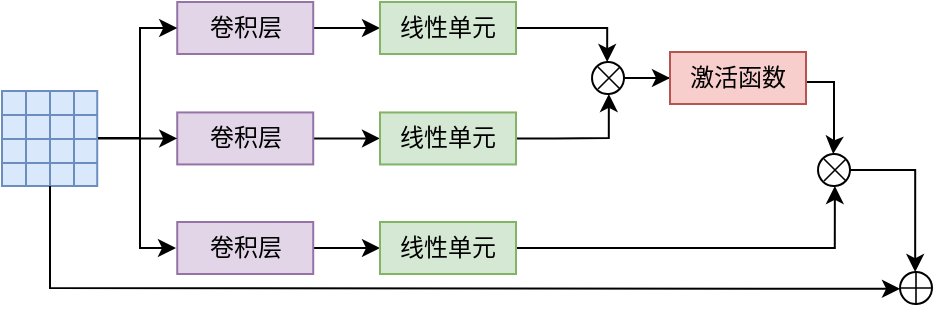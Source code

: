 <mxfile version="26.1.0">
  <diagram name="第 1 页" id="uFKW13oD2mUaOlKedggl">
    <mxGraphModel dx="615" dy="406" grid="1" gridSize="10" guides="1" tooltips="1" connect="1" arrows="1" fold="1" page="1" pageScale="1" pageWidth="827" pageHeight="1169" math="0" shadow="0">
      <root>
        <mxCell id="0" />
        <mxCell id="1" parent="0" />
        <mxCell id="aUTcqc6jWZbXFdTLZVp--1" value="" style="shape=table;startSize=0;container=1;collapsible=0;childLayout=tableLayout;fontSize=16;gradientDirection=north;fontFamily=宋体;fillColor=#dae8fc;strokeColor=#6c8ebf;fontSource=https%3A%2F%2Ffonts.googleapis.com%2Fcss%3Ffamily%3D%25E5%25AE%258B%25E4%25BD%2593;" vertex="1" parent="1">
          <mxGeometry x="101" y="264.45" width="47.61" height="47.55" as="geometry" />
        </mxCell>
        <mxCell id="aUTcqc6jWZbXFdTLZVp--2" style="shape=tableRow;horizontal=0;startSize=0;swimlaneHead=0;swimlaneBody=0;strokeColor=inherit;top=0;left=0;bottom=0;right=0;collapsible=0;dropTarget=0;fillColor=none;points=[[0,0.5],[1,0.5]];portConstraint=eastwest;fontSize=16;fontFamily=宋体;fontSource=https%3A%2F%2Ffonts.googleapis.com%2Fcss%3Ffamily%3D%25E5%25AE%258B%25E4%25BD%2593;" vertex="1" parent="aUTcqc6jWZbXFdTLZVp--1">
          <mxGeometry width="47.61" height="12" as="geometry" />
        </mxCell>
        <mxCell id="aUTcqc6jWZbXFdTLZVp--3" style="shape=partialRectangle;html=1;whiteSpace=wrap;connectable=0;strokeColor=inherit;overflow=hidden;fillColor=none;top=0;left=0;bottom=0;right=0;pointerEvents=1;fontSize=16;fontFamily=宋体;fontSource=https%3A%2F%2Ffonts.googleapis.com%2Fcss%3Ffamily%3D%25E5%25AE%258B%25E4%25BD%2593;" vertex="1" parent="aUTcqc6jWZbXFdTLZVp--2">
          <mxGeometry width="12" height="12" as="geometry">
            <mxRectangle width="12" height="12" as="alternateBounds" />
          </mxGeometry>
        </mxCell>
        <mxCell id="aUTcqc6jWZbXFdTLZVp--4" style="shape=partialRectangle;html=1;whiteSpace=wrap;connectable=0;strokeColor=inherit;overflow=hidden;fillColor=none;top=0;left=0;bottom=0;right=0;pointerEvents=1;fontSize=16;fontFamily=宋体;fontSource=https%3A%2F%2Ffonts.googleapis.com%2Fcss%3Ffamily%3D%25E5%25AE%258B%25E4%25BD%2593;" vertex="1" parent="aUTcqc6jWZbXFdTLZVp--2">
          <mxGeometry x="12" width="12" height="12" as="geometry">
            <mxRectangle width="12" height="12" as="alternateBounds" />
          </mxGeometry>
        </mxCell>
        <mxCell id="aUTcqc6jWZbXFdTLZVp--5" style="shape=partialRectangle;html=1;whiteSpace=wrap;connectable=0;strokeColor=inherit;overflow=hidden;fillColor=none;top=0;left=0;bottom=0;right=0;pointerEvents=1;fontSize=16;fontFamily=宋体;fontSource=https%3A%2F%2Ffonts.googleapis.com%2Fcss%3Ffamily%3D%25E5%25AE%258B%25E4%25BD%2593;" vertex="1" parent="aUTcqc6jWZbXFdTLZVp--2">
          <mxGeometry x="24" width="12" height="12" as="geometry">
            <mxRectangle width="12" height="12" as="alternateBounds" />
          </mxGeometry>
        </mxCell>
        <mxCell id="aUTcqc6jWZbXFdTLZVp--6" style="shape=partialRectangle;html=1;whiteSpace=wrap;connectable=0;strokeColor=inherit;overflow=hidden;fillColor=none;top=0;left=0;bottom=0;right=0;pointerEvents=1;fontSize=16;fontFamily=宋体;fontSource=https%3A%2F%2Ffonts.googleapis.com%2Fcss%3Ffamily%3D%25E5%25AE%258B%25E4%25BD%2593;" vertex="1" parent="aUTcqc6jWZbXFdTLZVp--2">
          <mxGeometry x="36" width="12" height="12" as="geometry">
            <mxRectangle width="12" height="12" as="alternateBounds" />
          </mxGeometry>
        </mxCell>
        <mxCell id="aUTcqc6jWZbXFdTLZVp--7" value="" style="shape=tableRow;horizontal=0;startSize=0;swimlaneHead=0;swimlaneBody=0;strokeColor=inherit;top=0;left=0;bottom=0;right=0;collapsible=0;dropTarget=0;fillColor=none;points=[[0,0.5],[1,0.5]];portConstraint=eastwest;fontSize=16;fontFamily=宋体;fontSource=https%3A%2F%2Ffonts.googleapis.com%2Fcss%3Ffamily%3D%25E5%25AE%258B%25E4%25BD%2593;" vertex="1" parent="aUTcqc6jWZbXFdTLZVp--1">
          <mxGeometry y="12" width="47.61" height="12" as="geometry" />
        </mxCell>
        <mxCell id="aUTcqc6jWZbXFdTLZVp--8" value="" style="shape=partialRectangle;html=1;whiteSpace=wrap;connectable=0;strokeColor=inherit;overflow=hidden;fillColor=none;top=0;left=0;bottom=0;right=0;pointerEvents=1;fontSize=16;fontFamily=宋体;fontSource=https%3A%2F%2Ffonts.googleapis.com%2Fcss%3Ffamily%3D%25E5%25AE%258B%25E4%25BD%2593;" vertex="1" parent="aUTcqc6jWZbXFdTLZVp--7">
          <mxGeometry width="12" height="12" as="geometry">
            <mxRectangle width="12" height="12" as="alternateBounds" />
          </mxGeometry>
        </mxCell>
        <mxCell id="aUTcqc6jWZbXFdTLZVp--9" value="" style="shape=partialRectangle;html=1;whiteSpace=wrap;connectable=0;strokeColor=inherit;overflow=hidden;fillColor=none;top=0;left=0;bottom=0;right=0;pointerEvents=1;fontSize=16;fontFamily=宋体;fontSource=https%3A%2F%2Ffonts.googleapis.com%2Fcss%3Ffamily%3D%25E5%25AE%258B%25E4%25BD%2593;" vertex="1" parent="aUTcqc6jWZbXFdTLZVp--7">
          <mxGeometry x="12" width="12" height="12" as="geometry">
            <mxRectangle width="12" height="12" as="alternateBounds" />
          </mxGeometry>
        </mxCell>
        <mxCell id="aUTcqc6jWZbXFdTLZVp--10" value="" style="shape=partialRectangle;html=1;whiteSpace=wrap;connectable=0;strokeColor=inherit;overflow=hidden;fillColor=none;top=0;left=0;bottom=0;right=0;pointerEvents=1;fontSize=16;fontFamily=宋体;fontSource=https%3A%2F%2Ffonts.googleapis.com%2Fcss%3Ffamily%3D%25E5%25AE%258B%25E4%25BD%2593;" vertex="1" parent="aUTcqc6jWZbXFdTLZVp--7">
          <mxGeometry x="24" width="12" height="12" as="geometry">
            <mxRectangle width="12" height="12" as="alternateBounds" />
          </mxGeometry>
        </mxCell>
        <mxCell id="aUTcqc6jWZbXFdTLZVp--11" style="shape=partialRectangle;html=1;whiteSpace=wrap;connectable=0;strokeColor=inherit;overflow=hidden;fillColor=none;top=0;left=0;bottom=0;right=0;pointerEvents=1;fontSize=16;fontFamily=宋体;fontSource=https%3A%2F%2Ffonts.googleapis.com%2Fcss%3Ffamily%3D%25E5%25AE%258B%25E4%25BD%2593;" vertex="1" parent="aUTcqc6jWZbXFdTLZVp--7">
          <mxGeometry x="36" width="12" height="12" as="geometry">
            <mxRectangle width="12" height="12" as="alternateBounds" />
          </mxGeometry>
        </mxCell>
        <mxCell id="aUTcqc6jWZbXFdTLZVp--12" value="" style="shape=tableRow;horizontal=0;startSize=0;swimlaneHead=0;swimlaneBody=0;strokeColor=inherit;top=0;left=0;bottom=0;right=0;collapsible=0;dropTarget=0;fillColor=none;points=[[0,0.5],[1,0.5]];portConstraint=eastwest;fontSize=16;fontFamily=宋体;fontSource=https%3A%2F%2Ffonts.googleapis.com%2Fcss%3Ffamily%3D%25E5%25AE%258B%25E4%25BD%2593;" vertex="1" parent="aUTcqc6jWZbXFdTLZVp--1">
          <mxGeometry y="24" width="47.61" height="12" as="geometry" />
        </mxCell>
        <mxCell id="aUTcqc6jWZbXFdTLZVp--13" value="" style="shape=partialRectangle;html=1;whiteSpace=wrap;connectable=0;strokeColor=inherit;overflow=hidden;fillColor=none;top=0;left=0;bottom=0;right=0;pointerEvents=1;fontSize=16;fontFamily=宋体;fontSource=https%3A%2F%2Ffonts.googleapis.com%2Fcss%3Ffamily%3D%25E5%25AE%258B%25E4%25BD%2593;" vertex="1" parent="aUTcqc6jWZbXFdTLZVp--12">
          <mxGeometry width="12" height="12" as="geometry">
            <mxRectangle width="12" height="12" as="alternateBounds" />
          </mxGeometry>
        </mxCell>
        <mxCell id="aUTcqc6jWZbXFdTLZVp--14" value="" style="shape=partialRectangle;html=1;whiteSpace=wrap;connectable=0;strokeColor=inherit;overflow=hidden;fillColor=none;top=0;left=0;bottom=0;right=0;pointerEvents=1;fontSize=16;fontFamily=宋体;fontSource=https%3A%2F%2Ffonts.googleapis.com%2Fcss%3Ffamily%3D%25E5%25AE%258B%25E4%25BD%2593;" vertex="1" parent="aUTcqc6jWZbXFdTLZVp--12">
          <mxGeometry x="12" width="12" height="12" as="geometry">
            <mxRectangle width="12" height="12" as="alternateBounds" />
          </mxGeometry>
        </mxCell>
        <mxCell id="aUTcqc6jWZbXFdTLZVp--15" value="&lt;span style=&quot;color: rgba(0, 0, 0, 0); font-size: 0px; text-align: start; text-wrap-mode: nowrap;&quot;&gt;%3CmxGraphModel%3E%3Croot%3E%3CmxCell%20id%3D%220%22%2F%3E%3CmxCell%20id%3D%221%22%20parent%3D%220%22%2F%3E%3CmxCell%20id%3D%222%22%20value%3D%22%22%20style%3D%22shape%3Dtable%3BstartSize%3D0%3Bcontainer%3D1%3Bcollapsible%3D0%3BchildLayout%3DtableLayout%3BfontSize%3D16%3BgradientColor%3D%23808080%3BgradientDirection%3Dnorth%3B%22%20vertex%3D%221%22%20parent%3D%221%22%3E%3CmxGeometry%20x%3D%22458%22%20y%3D%22158%22%20width%3D%2230%22%20height%3D%2228%22%20as%3D%22geometry%22%2F%3E%3C%2FmxCell%3E%3CmxCell%20id%3D%223%22%20style%3D%22shape%3DtableRow%3Bhorizontal%3D0%3BstartSize%3D0%3BswimlaneHead%3D0%3BswimlaneBody%3D0%3BstrokeColor%3Dinherit%3Btop%3D0%3Bleft%3D0%3Bbottom%3D0%3Bright%3D0%3Bcollapsible%3D0%3BdropTarget%3D0%3BfillColor%3Dnone%3Bpoints%3D%5B%5B0%2C0.5%5D%2C%5B1%2C0.5%5D%5D%3BportConstraint%3Deastwest%3BfontSize%3D16%3B%22%20vertex%3D%221%22%20parent%3D%222%22%3E%3CmxGeometry%20width%3D%2230%22%20height%3D%227%22%20as%3D%22geometry%22%2F%3E%3C%2FmxCell%3E%3CmxCell%20id%3D%224%22%20style%3D%22shape%3DpartialRectangle%3Bhtml%3D1%3BwhiteSpace%3Dwrap%3Bconnectable%3D0%3BstrokeColor%3Dinherit%3Boverflow%3Dhidden%3BfillColor%3Dnone%3Btop%3D0%3Bleft%3D0%3Bbottom%3D0%3Bright%3D0%3BpointerEvents%3D1%3BfontSize%3D16%3B%22%20vertex%3D%221%22%20parent%3D%223%22%3E%3CmxGeometry%20width%3D%228%22%20height%3D%227%22%20as%3D%22geometry%22%3E%3CmxRectangle%20width%3D%228%22%20height%3D%227%22%20as%3D%22alternateBounds%22%2F%3E%3C%2FmxGeometry%3E%3C%2FmxCell%3E%3CmxCell%20id%3D%225%22%20style%3D%22shape%3DpartialRectangle%3Bhtml%3D1%3BwhiteSpace%3Dwrap%3Bconnectable%3D0%3BstrokeColor%3Dinherit%3Boverflow%3Dhidden%3BfillColor%3Dnone%3Btop%3D0%3Bleft%3D0%3Bbottom%3D0%3Bright%3D0%3BpointerEvents%3D1%3BfontSize%3D16%3B%22%20vertex%3D%221%22%20parent%3D%223%22%3E%3CmxGeometry%20x%3D%228%22%20width%3D%227%22%20height%3D%227%22%20as%3D%22geometry%22%3E%3CmxRectangle%20width%3D%227%22%20height%3D%227%22%20as%3D%22alternateBounds%22%2F%3E%3C%2FmxGeometry%3E%3C%2FmxCell%3E%3CmxCell%20id%3D%226%22%20style%3D%22shape%3DpartialRectangle%3Bhtml%3D1%3BwhiteSpace%3Dwrap%3Bconnectable%3D0%3BstrokeColor%3Dinherit%3Boverflow%3Dhidden%3BfillColor%3Dnone%3Btop%3D0%3Bleft%3D0%3Bbottom%3D0%3Bright%3D0%3BpointerEvents%3D1%3BfontSize%3D16%3B%22%20vertex%3D%221%22%20parent%3D%223%22%3E%3CmxGeometry%20x%3D%2215%22%20width%3D%228%22%20height%3D%227%22%20as%3D%22geometry%22%3E%3CmxRectangle%20width%3D%228%22%20height%3D%227%22%20as%3D%22alternateBounds%22%2F%3E%3C%2FmxGeometry%3E%3C%2FmxCell%3E%3CmxCell%20id%3D%227%22%20style%3D%22shape%3DpartialRectangle%3Bhtml%3D1%3BwhiteSpace%3Dwrap%3Bconnectable%3D0%3BstrokeColor%3Dinherit%3Boverflow%3Dhidden%3BfillColor%3Dnone%3Btop%3D0%3Bleft%3D0%3Bbottom%3D0%3Bright%3D0%3BpointerEvents%3D1%3BfontSize%3D16%3B%22%20vertex%3D%221%22%20parent%3D%223%22%3E%3CmxGeometry%20x%3D%2223%22%20width%3D%227%22%20height%3D%227%22%20as%3D%22geometry%22%3E%3CmxRectangle%20width%3D%227%22%20height%3D%227%22%20as%3D%22alternateBounds%22%2F%3E%3C%2FmxGeometry%3E%3C%2FmxCell%3E%3CmxCell%20id%3D%228%22%20value%3D%22%22%20style%3D%22shape%3DtableRow%3Bhorizontal%3D0%3BstartSize%3D0%3BswimlaneHead%3D0%3BswimlaneBody%3D0%3BstrokeColor%3Dinherit%3Btop%3D0%3Bleft%3D0%3Bbottom%3D0%3Bright%3D0%3Bcollapsible%3D0%3BdropTarget%3D0%3BfillColor%3Dnone%3Bpoints%3D%5B%5B0%2C0.5%5D%2C%5B1%2C0.5%5D%5D%3BportConstraint%3Deastwest%3BfontSize%3D16%3B%22%20vertex%3D%221%22%20parent%3D%222%22%3E%3CmxGeometry%20y%3D%227%22%20width%3D%2230%22%20height%3D%227%22%20as%3D%22geometry%22%2F%3E%3C%2FmxCell%3E%3CmxCell%20id%3D%229%22%20value%3D%22%22%20style%3D%22shape%3DpartialRectangle%3Bhtml%3D1%3BwhiteSpace%3Dwrap%3Bconnectable%3D0%3BstrokeColor%3Dinherit%3Boverflow%3Dhidden%3BfillColor%3Dnone%3Btop%3D0%3Bleft%3D0%3Bbottom%3D0%3Bright%3D0%3BpointerEvents%3D1%3BfontSize%3D16%3B%22%20vertex%3D%221%22%20parent%3D%228%22%3E%3CmxGeometry%20width%3D%228%22%20height%3D%227%22%20as%3D%22geometry%22%3E%3CmxRectangle%20width%3D%228%22%20height%3D%227%22%20as%3D%22alternateBounds%22%2F%3E%3C%2FmxGeometry%3E%3C%2FmxCell%3E%3CmxCell%20id%3D%2210%22%20value%3D%22%22%20style%3D%22shape%3DpartialRectangle%3Bhtml%3D1%3BwhiteSpace%3Dwrap%3Bconnectable%3D0%3BstrokeColor%3Dinherit%3Boverflow%3Dhidden%3BfillColor%3Dnone%3Btop%3D0%3Bleft%3D0%3Bbottom%3D0%3Bright%3D0%3BpointerEvents%3D1%3BfontSize%3D16%3B%22%20vertex%3D%221%22%20parent%3D%228%22%3E%3CmxGeometry%20x%3D%228%22%20width%3D%227%22%20height%3D%227%22%20as%3D%22geometry%22%3E%3CmxRectangle%20width%3D%227%22%20height%3D%227%22%20as%3D%22alternateBounds%22%2F%3E%3C%2FmxGeometry%3E%3C%2FmxCell%3E%3CmxCell%20id%3D%2211%22%20value%3D%22%22%20style%3D%22shape%3DpartialRectangle%3Bhtml%3D1%3BwhiteSpace%3Dwrap%3Bconnectable%3D0%3BstrokeColor%3Dinherit%3Boverflow%3Dhidden%3BfillColor%3Dnone%3Btop%3D0%3Bleft%3D0%3Bbottom%3D0%3Bright%3D0%3BpointerEvents%3D1%3BfontSize%3D16%3B%22%20vertex%3D%221%22%20parent%3D%228%22%3E%3CmxGeometry%20x%3D%2215%22%20width%3D%228%22%20height%3D%227%22%20as%3D%22geometry%22%3E%3CmxRectangle%20width%3D%228%22%20height%3D%227%22%20as%3D%22alternateBounds%22%2F%3E%3C%2FmxGeometry%3E%3C%2FmxCell%3E%3CmxCell%20id%3D%2212%22%20style%3D%22shape%3DpartialRectangle%3Bhtml%3D1%3BwhiteSpace%3Dwrap%3Bconnectable%3D0%3BstrokeColor%3Dinherit%3Boverflow%3Dhidden%3BfillColor%3Dnone%3Btop%3D0%3Bleft%3D0%3Bbottom%3D0%3Bright%3D0%3BpointerEvents%3D1%3BfontSize%3D16%3B%22%20vertex%3D%221%22%20parent%3D%228%22%3E%3CmxGeometry%20x%3D%2223%22%20width%3D%227%22%20height%3D%227%22%20as%3D%22geometry%22%3E%3CmxRectangle%20width%3D%227%22%20height%3D%227%22%20as%3D%22alternateBounds%22%2F%3E%3C%2FmxGeometry%3E%3C%2FmxCell%3E%3CmxCell%20id%3D%2213%22%20value%3D%22%22%20style%3D%22shape%3DtableRow%3Bhorizontal%3D0%3BstartSize%3D0%3BswimlaneHead%3D0%3BswimlaneBody%3D0%3BstrokeColor%3Dinherit%3Btop%3D0%3Bleft%3D0%3Bbottom%3D0%3Bright%3D0%3Bcollapsible%3D0%3BdropTarget%3D0%3BfillColor%3Dnone%3Bpoints%3D%5B%5B0%2C0.5%5D%2C%5B1%2C0.5%5D%5D%3BportConstraint%3Deastwest%3BfontSize%3D16%3B%22%20vertex%3D%221%22%20parent%3D%222%22%3E%3CmxGeometry%20y%3D%2214%22%20width%3D%2230%22%20height%3D%227%22%20as%3D%22geometry%22%2F%3E%3C%2FmxCell%3E%3CmxCell%20id%3D%2214%22%20value%3D%22%22%20style%3D%22shape%3DpartialRectangle%3Bhtml%3D1%3BwhiteSpace%3Dwrap%3Bconnectable%3D0%3BstrokeColor%3Dinherit%3Boverflow%3Dhidden%3BfillColor%3Dnone%3Btop%3D0%3Bleft%3D0%3Bbottom%3D0%3Bright%3D0%3BpointerEvents%3D1%3BfontSize%3D16%3B%22%20vertex%3D%221%22%20parent%3D%2213%22%3E%3CmxGeometry%20width%3D%228%22%20height%3D%227%22%20as%3D%22geometry%22%3E%3CmxRectangle%20width%3D%228%22%20height%3D%227%22%20as%3D%22alternateBounds%22%2F%3E%3C%2FmxGeometry%3E%3C%2FmxCell%3E%3CmxCell%20id%3D%2215%22%20value%3D%22%22%20style%3D%22shape%3DpartialRectangle%3Bhtml%3D1%3BwhiteSpace%3Dwrap%3Bconnectable%3D0%3BstrokeColor%3Dinherit%3Boverflow%3Dhidden%3BfillColor%3Dnone%3Btop%3D0%3Bleft%3D0%3Bbottom%3D0%3Bright%3D0%3BpointerEvents%3D1%3BfontSize%3D16%3B%22%20vertex%3D%221%22%20parent%3D%2213%22%3E%3CmxGeometry%20x%3D%228%22%20width%3D%227%22%20height%3D%227%22%20as%3D%22geometry%22%3E%3CmxRectangle%20width%3D%227%22%20height%3D%227%22%20as%3D%22alternateBounds%22%2F%3E%3C%2FmxGeometry%3E%3C%2FmxCell%3E%3CmxCell%20id%3D%2216%22%20value%3D%22%22%20style%3D%22shape%3DpartialRectangle%3Bhtml%3D1%3BwhiteSpace%3Dwrap%3Bconnectable%3D0%3BstrokeColor%3Dinherit%3Boverflow%3Dhidden%3BfillColor%3Dnone%3Btop%3D0%3Bleft%3D0%3Bbottom%3D0%3Bright%3D0%3BpointerEvents%3D1%3BfontSize%3D16%3B%22%20vertex%3D%221%22%20parent%3D%2213%22%3E%3CmxGeometry%20x%3D%2215%22%20width%3D%228%22%20height%3D%227%22%20as%3D%22geometry%22%3E%3CmxRectangle%20width%3D%228%22%20height%3D%227%22%20as%3D%22alternateBounds%22%2F%3E%3C%2FmxGeometry%3E%3C%2FmxCell%3E%3CmxCell%20id%3D%2217%22%20style%3D%22shape%3DpartialRectangle%3Bhtml%3D1%3BwhiteSpace%3Dwrap%3Bconnectable%3D0%3BstrokeColor%3Dinherit%3Boverflow%3Dhidden%3BfillColor%3Dnone%3Btop%3D0%3Bleft%3D0%3Bbottom%3D0%3Bright%3D0%3BpointerEvents%3D1%3BfontSize%3D16%3B%22%20vertex%3D%221%22%20parent%3D%2213%22%3E%3CmxGeometry%20x%3D%2223%22%20width%3D%227%22%20height%3D%227%22%20as%3D%22geometry%22%3E%3CmxRectangle%20width%3D%227%22%20height%3D%227%22%20as%3D%22alternateBounds%22%2F%3E%3C%2FmxGeometry%3E%3C%2FmxCell%3E%3CmxCell%20id%3D%2218%22%20value%3D%22%22%20style%3D%22shape%3DtableRow%3Bhorizontal%3D0%3BstartSize%3D0%3BswimlaneHead%3D0%3BswimlaneBody%3D0%3BstrokeColor%3Dinherit%3Btop%3D0%3Bleft%3D0%3Bbottom%3D0%3Bright%3D0%3Bcollapsible%3D0%3BdropTarget%3D0%3BfillColor%3Dnone%3Bpoints%3D%5B%5B0%2C0.5%5D%2C%5B1%2C0.5%5D%5D%3BportConstraint%3Deastwest%3BfontSize%3D16%3B%22%20vertex%3D%221%22%20parent%3D%222%22%3E%3CmxGeometry%20y%3D%2221%22%20width%3D%2230%22%20height%3D%227%22%20as%3D%22geometry%22%2F%3E%3C%2FmxCell%3E%3CmxCell%20id%3D%2219%22%20value%3D%22%22%20style%3D%22shape%3DpartialRectangle%3Bhtml%3D1%3BwhiteSpace%3Dwrap%3Bconnectable%3D0%3BstrokeColor%3Dinherit%3Boverflow%3Dhidden%3BfillColor%3Dnone%3Btop%3D0%3Bleft%3D0%3Bbottom%3D0%3Bright%3D0%3BpointerEvents%3D1%3BfontSize%3D16%3B%22%20vertex%3D%221%22%20parent%3D%2218%22%3E%3CmxGeometry%20width%3D%228%22%20height%3D%227%22%20as%3D%22geometry%22%3E%3CmxRectangle%20width%3D%228%22%20height%3D%227%22%20as%3D%22alternateBounds%22%2F%3E%3C%2FmxGeometry%3E%3C%2FmxCell%3E%3CmxCell%20id%3D%2220%22%20value%3D%22%22%20style%3D%22shape%3DpartialRectangle%3Bhtml%3D1%3BwhiteSpace%3Dwrap%3Bconnectable%3D0%3BstrokeColor%3Dinherit%3Boverflow%3Dhidden%3BfillColor%3Dnone%3Btop%3D0%3Bleft%3D0%3Bbottom%3D0%3Bright%3D0%3BpointerEvents%3D1%3BfontSize%3D16%3B%22%20vertex%3D%221%22%20parent%3D%2218%22%3E%3CmxGeometry%20x%3D%228%22%20width%3D%227%22%20height%3D%227%22%20as%3D%22geometry%22%3E%3CmxRectangle%20width%3D%227%22%20height%3D%227%22%20as%3D%22alternateBounds%22%2F%3E%3C%2FmxGeometry%3E%3C%2FmxCell%3E%3CmxCell%20id%3D%2221%22%20value%3D%22%22%20style%3D%22shape%3DpartialRectangle%3Bhtml%3D1%3BwhiteSpace%3Dwrap%3Bconnectable%3D0%3BstrokeColor%3Dinherit%3Boverflow%3Dhidden%3BfillColor%3Dnone%3Btop%3D0%3Bleft%3D0%3Bbottom%3D0%3Bright%3D0%3BpointerEvents%3D1%3BfontSize%3D16%3B%22%20vertex%3D%221%22%20parent%3D%2218%22%3E%3CmxGeometry%20x%3D%2215%22%20width%3D%228%22%20height%3D%227%22%20as%3D%22geometry%22%3E%3CmxRectangle%20width%3D%228%22%20height%3D%227%22%20as%3D%22alternateBounds%22%2F%3E%3C%2FmxGeometry%3E%3C%2FmxCell%3E%3CmxCell%20id%3D%2222%22%20style%3D%22shape%3DpartialRectangle%3Bhtml%3D1%3BwhiteSpace%3Dwrap%3Bconnectable%3D0%3BstrokeColor%3Dinherit%3Boverflow%3Dhidden%3BfillColor%3Dnone%3Btop%3D0%3Bleft%3D0%3Bbottom%3D0%3Bright%3D0%3BpointerEvents%3D1%3BfontSize%3D16%3B%22%20vertex%3D%221%22%20parent%3D%2218%22%3E%3CmxGeometry%20x%3D%2223%22%20width%3D%227%22%20height%3D%227%22%20as%3D%22geometry%22%3E%3CmxRectangle%20width%3D%227%22%20height%3D%227%22%20as%3D%22alternateBounds%22%2F%3E%3C%2FmxGeometry%3E%3C%2FmxCell%3E%3C%2Froot%3E%3C%2FmxGraphModel%3E&lt;/span&gt;" style="shape=partialRectangle;html=1;whiteSpace=wrap;connectable=0;strokeColor=inherit;overflow=hidden;fillColor=none;top=0;left=0;bottom=0;right=0;pointerEvents=1;fontSize=16;fontFamily=宋体;fontSource=https%3A%2F%2Ffonts.googleapis.com%2Fcss%3Ffamily%3D%25E5%25AE%258B%25E4%25BD%2593;" vertex="1" parent="aUTcqc6jWZbXFdTLZVp--12">
          <mxGeometry x="24" width="12" height="12" as="geometry">
            <mxRectangle width="12" height="12" as="alternateBounds" />
          </mxGeometry>
        </mxCell>
        <mxCell id="aUTcqc6jWZbXFdTLZVp--16" style="shape=partialRectangle;html=1;whiteSpace=wrap;connectable=0;strokeColor=inherit;overflow=hidden;fillColor=none;top=0;left=0;bottom=0;right=0;pointerEvents=1;fontSize=16;fontFamily=宋体;fontSource=https%3A%2F%2Ffonts.googleapis.com%2Fcss%3Ffamily%3D%25E5%25AE%258B%25E4%25BD%2593;" vertex="1" parent="aUTcqc6jWZbXFdTLZVp--12">
          <mxGeometry x="36" width="12" height="12" as="geometry">
            <mxRectangle width="12" height="12" as="alternateBounds" />
          </mxGeometry>
        </mxCell>
        <mxCell id="aUTcqc6jWZbXFdTLZVp--17" value="" style="shape=tableRow;horizontal=0;startSize=0;swimlaneHead=0;swimlaneBody=0;strokeColor=inherit;top=0;left=0;bottom=0;right=0;collapsible=0;dropTarget=0;fillColor=none;points=[[0,0.5],[1,0.5]];portConstraint=eastwest;fontSize=16;fontFamily=宋体;fontSource=https%3A%2F%2Ffonts.googleapis.com%2Fcss%3Ffamily%3D%25E5%25AE%258B%25E4%25BD%2593;" vertex="1" parent="aUTcqc6jWZbXFdTLZVp--1">
          <mxGeometry y="36" width="47.61" height="12" as="geometry" />
        </mxCell>
        <mxCell id="aUTcqc6jWZbXFdTLZVp--18" value="" style="shape=partialRectangle;html=1;whiteSpace=wrap;connectable=0;strokeColor=inherit;overflow=hidden;fillColor=none;top=0;left=0;bottom=0;right=0;pointerEvents=1;fontSize=16;fontFamily=宋体;fontSource=https%3A%2F%2Ffonts.googleapis.com%2Fcss%3Ffamily%3D%25E5%25AE%258B%25E4%25BD%2593;" vertex="1" parent="aUTcqc6jWZbXFdTLZVp--17">
          <mxGeometry width="12" height="12" as="geometry">
            <mxRectangle width="12" height="12" as="alternateBounds" />
          </mxGeometry>
        </mxCell>
        <mxCell id="aUTcqc6jWZbXFdTLZVp--19" value="" style="shape=partialRectangle;html=1;whiteSpace=wrap;connectable=0;strokeColor=inherit;overflow=hidden;fillColor=none;top=0;left=0;bottom=0;right=0;pointerEvents=1;fontSize=16;fontFamily=宋体;fontSource=https%3A%2F%2Ffonts.googleapis.com%2Fcss%3Ffamily%3D%25E5%25AE%258B%25E4%25BD%2593;" vertex="1" parent="aUTcqc6jWZbXFdTLZVp--17">
          <mxGeometry x="12" width="12" height="12" as="geometry">
            <mxRectangle width="12" height="12" as="alternateBounds" />
          </mxGeometry>
        </mxCell>
        <mxCell id="aUTcqc6jWZbXFdTLZVp--20" value="" style="shape=partialRectangle;html=1;whiteSpace=wrap;connectable=0;strokeColor=inherit;overflow=hidden;fillColor=none;top=0;left=0;bottom=0;right=0;pointerEvents=1;fontSize=16;fontFamily=宋体;fontSource=https%3A%2F%2Ffonts.googleapis.com%2Fcss%3Ffamily%3D%25E5%25AE%258B%25E4%25BD%2593;" vertex="1" parent="aUTcqc6jWZbXFdTLZVp--17">
          <mxGeometry x="24" width="12" height="12" as="geometry">
            <mxRectangle width="12" height="12" as="alternateBounds" />
          </mxGeometry>
        </mxCell>
        <mxCell id="aUTcqc6jWZbXFdTLZVp--21" style="shape=partialRectangle;html=1;whiteSpace=wrap;connectable=0;strokeColor=inherit;overflow=hidden;fillColor=none;top=0;left=0;bottom=0;right=0;pointerEvents=1;fontSize=16;fontFamily=宋体;fontSource=https%3A%2F%2Ffonts.googleapis.com%2Fcss%3Ffamily%3D%25E5%25AE%258B%25E4%25BD%2593;" vertex="1" parent="aUTcqc6jWZbXFdTLZVp--17">
          <mxGeometry x="36" width="12" height="12" as="geometry">
            <mxRectangle width="12" height="12" as="alternateBounds" />
          </mxGeometry>
        </mxCell>
        <mxCell id="aUTcqc6jWZbXFdTLZVp--42" style="edgeStyle=orthogonalEdgeStyle;rounded=0;orthogonalLoop=1;jettySize=auto;html=1;entryX=0;entryY=0.5;entryDx=0;entryDy=0;fontFamily=宋体;fontSource=https%3A%2F%2Ffonts.googleapis.com%2Fcss%3Ffamily%3D%25E5%25AE%258B%25E4%25BD%2593;" edge="1" parent="1" source="aUTcqc6jWZbXFdTLZVp--22" target="aUTcqc6jWZbXFdTLZVp--25">
          <mxGeometry relative="1" as="geometry" />
        </mxCell>
        <mxCell id="aUTcqc6jWZbXFdTLZVp--22" value="卷积层" style="rounded=0;whiteSpace=wrap;html=1;fontFamily=宋体;fontSource=https%3A%2F%2Ffonts.googleapis.com%2Fcss%3Ffamily%3D%25E5%25AE%258B%25E4%25BD%2593;fillColor=#e1d5e7;strokeColor=#9673a6;" vertex="1" parent="1">
          <mxGeometry x="188.61" y="220" width="68" height="26" as="geometry" />
        </mxCell>
        <mxCell id="aUTcqc6jWZbXFdTLZVp--43" style="edgeStyle=orthogonalEdgeStyle;rounded=0;orthogonalLoop=1;jettySize=auto;html=1;entryX=0;entryY=0.5;entryDx=0;entryDy=0;fontFamily=宋体;fontSource=https%3A%2F%2Ffonts.googleapis.com%2Fcss%3Ffamily%3D%25E5%25AE%258B%25E4%25BD%2593;" edge="1" parent="1" source="aUTcqc6jWZbXFdTLZVp--23" target="aUTcqc6jWZbXFdTLZVp--26">
          <mxGeometry relative="1" as="geometry" />
        </mxCell>
        <mxCell id="aUTcqc6jWZbXFdTLZVp--23" value="卷积层" style="rounded=0;whiteSpace=wrap;html=1;fontFamily=宋体;fontSource=https%3A%2F%2Ffonts.googleapis.com%2Fcss%3Ffamily%3D%25E5%25AE%258B%25E4%25BD%2593;fillColor=#e1d5e7;strokeColor=#9673a6;" vertex="1" parent="1">
          <mxGeometry x="188.61" y="275.22" width="68" height="26" as="geometry" />
        </mxCell>
        <mxCell id="aUTcqc6jWZbXFdTLZVp--44" style="edgeStyle=orthogonalEdgeStyle;rounded=0;orthogonalLoop=1;jettySize=auto;html=1;entryX=0;entryY=0.5;entryDx=0;entryDy=0;fontFamily=宋体;fontSource=https%3A%2F%2Ffonts.googleapis.com%2Fcss%3Ffamily%3D%25E5%25AE%258B%25E4%25BD%2593;" edge="1" parent="1" source="aUTcqc6jWZbXFdTLZVp--24" target="aUTcqc6jWZbXFdTLZVp--27">
          <mxGeometry relative="1" as="geometry" />
        </mxCell>
        <mxCell id="aUTcqc6jWZbXFdTLZVp--24" value="卷积层" style="rounded=0;whiteSpace=wrap;html=1;fontFamily=宋体;fontSource=https%3A%2F%2Ffonts.googleapis.com%2Fcss%3Ffamily%3D%25E5%25AE%258B%25E4%25BD%2593;fillColor=#e1d5e7;strokeColor=#9673a6;" vertex="1" parent="1">
          <mxGeometry x="188.61" y="330" width="68" height="26" as="geometry" />
        </mxCell>
        <mxCell id="aUTcqc6jWZbXFdTLZVp--45" style="edgeStyle=orthogonalEdgeStyle;rounded=0;orthogonalLoop=1;jettySize=auto;html=1;entryX=0;entryY=0;entryDx=0;entryDy=0;fontFamily=宋体;fontSource=https%3A%2F%2Ffonts.googleapis.com%2Fcss%3Ffamily%3D%25E5%25AE%258B%25E4%25BD%2593;" edge="1" parent="1" source="aUTcqc6jWZbXFdTLZVp--25" target="aUTcqc6jWZbXFdTLZVp--30">
          <mxGeometry relative="1" as="geometry">
            <Array as="points">
              <mxPoint x="404" y="233" />
            </Array>
          </mxGeometry>
        </mxCell>
        <mxCell id="aUTcqc6jWZbXFdTLZVp--25" value="线性单元" style="rounded=0;whiteSpace=wrap;html=1;fontFamily=宋体;fontSource=https%3A%2F%2Ffonts.googleapis.com%2Fcss%3Ffamily%3D%25E5%25AE%258B%25E4%25BD%2593;fillColor=#d5e8d4;strokeColor=#82b366;" vertex="1" parent="1">
          <mxGeometry x="290" y="220" width="68" height="26" as="geometry" />
        </mxCell>
        <mxCell id="aUTcqc6jWZbXFdTLZVp--46" style="edgeStyle=orthogonalEdgeStyle;rounded=0;orthogonalLoop=1;jettySize=auto;html=1;entryX=1;entryY=1;entryDx=0;entryDy=0;fontFamily=宋体;fontSource=https%3A%2F%2Ffonts.googleapis.com%2Fcss%3Ffamily%3D%25E5%25AE%258B%25E4%25BD%2593;" edge="1" parent="1" source="aUTcqc6jWZbXFdTLZVp--26" target="aUTcqc6jWZbXFdTLZVp--30">
          <mxGeometry relative="1" as="geometry">
            <Array as="points">
              <mxPoint x="378" y="288" />
              <mxPoint x="404" y="288" />
            </Array>
          </mxGeometry>
        </mxCell>
        <mxCell id="aUTcqc6jWZbXFdTLZVp--26" value="线性单元" style="rounded=0;whiteSpace=wrap;html=1;fontFamily=宋体;fontSource=https%3A%2F%2Ffonts.googleapis.com%2Fcss%3Ffamily%3D%25E5%25AE%258B%25E4%25BD%2593;fillColor=#d5e8d4;strokeColor=#82b366;" vertex="1" parent="1">
          <mxGeometry x="290" y="275.23" width="68" height="26" as="geometry" />
        </mxCell>
        <mxCell id="aUTcqc6jWZbXFdTLZVp--51" style="edgeStyle=orthogonalEdgeStyle;rounded=0;orthogonalLoop=1;jettySize=auto;html=1;entryX=1;entryY=1;entryDx=0;entryDy=0;fontFamily=宋体;fontSource=https%3A%2F%2Ffonts.googleapis.com%2Fcss%3Ffamily%3D%25E5%25AE%258B%25E4%25BD%2593;" edge="1" parent="1" source="aUTcqc6jWZbXFdTLZVp--27" target="aUTcqc6jWZbXFdTLZVp--49">
          <mxGeometry relative="1" as="geometry" />
        </mxCell>
        <mxCell id="aUTcqc6jWZbXFdTLZVp--27" value="线性单元" style="rounded=0;whiteSpace=wrap;html=1;fontFamily=宋体;fontSource=https%3A%2F%2Ffonts.googleapis.com%2Fcss%3Ffamily%3D%25E5%25AE%258B%25E4%25BD%2593;fillColor=#d5e8d4;strokeColor=#82b366;" vertex="1" parent="1">
          <mxGeometry x="290" y="330" width="68" height="26" as="geometry" />
        </mxCell>
        <mxCell id="aUTcqc6jWZbXFdTLZVp--48" style="edgeStyle=orthogonalEdgeStyle;rounded=0;orthogonalLoop=1;jettySize=auto;html=1;entryX=0;entryY=0.5;entryDx=0;entryDy=0;fontFamily=宋体;fontSource=https%3A%2F%2Ffonts.googleapis.com%2Fcss%3Ffamily%3D%25E5%25AE%258B%25E4%25BD%2593;" edge="1" parent="1" source="aUTcqc6jWZbXFdTLZVp--30" target="aUTcqc6jWZbXFdTLZVp--47">
          <mxGeometry relative="1" as="geometry" />
        </mxCell>
        <mxCell id="aUTcqc6jWZbXFdTLZVp--30" value="" style="ellipse;whiteSpace=wrap;html=1;aspect=fixed;fontFamily=宋体;fontSize=11;fontColor=default;labelBackgroundColor=default;rotation=42;fontSource=https%3A%2F%2Ffonts.googleapis.com%2Fcss%3Ffamily%3D%25E5%25AE%258B%25E4%25BD%2593;" vertex="1" parent="1">
          <mxGeometry x="396.005" y="250" width="16" height="16" as="geometry" />
        </mxCell>
        <mxCell id="aUTcqc6jWZbXFdTLZVp--31" value="" style="shape=mxgraph.sysml.x;fontFamily=宋体;fontSize=11;fontColor=default;labelBackgroundColor=default;strokeWidth=0.8;direction=west;rotation=0;fontSource=https%3A%2F%2Ffonts.googleapis.com%2Fcss%3Ffamily%3D%25E5%25AE%258B%25E4%25BD%2593;" vertex="1" parent="1">
          <mxGeometry x="399" y="252.5" width="11" height="11" as="geometry" />
        </mxCell>
        <mxCell id="aUTcqc6jWZbXFdTLZVp--38" style="rounded=0;orthogonalLoop=1;jettySize=auto;html=1;entryX=0;entryY=0.5;entryDx=0;entryDy=0;fontFamily=宋体;fontSource=https%3A%2F%2Ffonts.googleapis.com%2Fcss%3Ffamily%3D%25E5%25AE%258B%25E4%25BD%2593;" edge="1" parent="1">
          <mxGeometry relative="1" as="geometry">
            <mxPoint x="149" y="288.23" as="sourcePoint" />
            <mxPoint x="188.61" y="288.23" as="targetPoint" />
          </mxGeometry>
        </mxCell>
        <mxCell id="aUTcqc6jWZbXFdTLZVp--40" style="rounded=0;orthogonalLoop=1;jettySize=auto;html=1;entryX=0;entryY=0.5;entryDx=0;entryDy=0;fontFamily=宋体;fontSource=https%3A%2F%2Ffonts.googleapis.com%2Fcss%3Ffamily%3D%25E5%25AE%258B%25E4%25BD%2593;" edge="1" parent="1" target="aUTcqc6jWZbXFdTLZVp--22">
          <mxGeometry relative="1" as="geometry">
            <mxPoint x="149" y="288" as="sourcePoint" />
            <mxPoint x="187.61" y="221" as="targetPoint" />
            <Array as="points">
              <mxPoint x="170" y="288" />
              <mxPoint x="170" y="233" />
            </Array>
          </mxGeometry>
        </mxCell>
        <mxCell id="aUTcqc6jWZbXFdTLZVp--41" style="rounded=0;orthogonalLoop=1;jettySize=auto;html=1;entryX=0;entryY=0.5;entryDx=0;entryDy=0;fontFamily=宋体;fontSource=https%3A%2F%2Ffonts.googleapis.com%2Fcss%3Ffamily%3D%25E5%25AE%258B%25E4%25BD%2593;" edge="1" parent="1">
          <mxGeometry relative="1" as="geometry">
            <mxPoint x="151" y="288" as="sourcePoint" />
            <mxPoint x="188" y="343" as="targetPoint" />
            <Array as="points">
              <mxPoint x="170" y="288" />
              <mxPoint x="170" y="343" />
            </Array>
          </mxGeometry>
        </mxCell>
        <mxCell id="aUTcqc6jWZbXFdTLZVp--52" style="edgeStyle=orthogonalEdgeStyle;rounded=0;orthogonalLoop=1;jettySize=auto;html=1;exitX=1;exitY=0.5;exitDx=0;exitDy=0;entryX=0;entryY=0;entryDx=0;entryDy=0;fontFamily=宋体;fontSource=https%3A%2F%2Ffonts.googleapis.com%2Fcss%3Ffamily%3D%25E5%25AE%258B%25E4%25BD%2593;" edge="1" parent="1" source="aUTcqc6jWZbXFdTLZVp--47" target="aUTcqc6jWZbXFdTLZVp--49">
          <mxGeometry relative="1" as="geometry">
            <Array as="points">
              <mxPoint x="503" y="260" />
              <mxPoint x="517" y="260" />
              <mxPoint x="517" y="291" />
              <mxPoint x="517" y="291" />
            </Array>
          </mxGeometry>
        </mxCell>
        <mxCell id="aUTcqc6jWZbXFdTLZVp--47" value="激活函数" style="rounded=0;whiteSpace=wrap;html=1;fontFamily=宋体;fontSource=https%3A%2F%2Ffonts.googleapis.com%2Fcss%3Ffamily%3D%25E5%25AE%258B%25E4%25BD%2593;fillColor=#f8cecc;strokeColor=#b85450;" vertex="1" parent="1">
          <mxGeometry x="435" y="245" width="68" height="26" as="geometry" />
        </mxCell>
        <mxCell id="aUTcqc6jWZbXFdTLZVp--56" style="edgeStyle=orthogonalEdgeStyle;rounded=0;orthogonalLoop=1;jettySize=auto;html=1;entryX=0;entryY=0;entryDx=0;entryDy=0;" edge="1" parent="1" source="aUTcqc6jWZbXFdTLZVp--49" target="aUTcqc6jWZbXFdTLZVp--54">
          <mxGeometry relative="1" as="geometry" />
        </mxCell>
        <mxCell id="aUTcqc6jWZbXFdTLZVp--49" value="" style="ellipse;whiteSpace=wrap;html=1;aspect=fixed;fontFamily=宋体;fontSize=11;fontColor=default;labelBackgroundColor=default;rotation=42;fontSource=https%3A%2F%2Ffonts.googleapis.com%2Fcss%3Ffamily%3D%25E5%25AE%258B%25E4%25BD%2593;" vertex="1" parent="1">
          <mxGeometry x="509.005" y="296" width="16" height="16" as="geometry" />
        </mxCell>
        <mxCell id="aUTcqc6jWZbXFdTLZVp--50" value="" style="shape=mxgraph.sysml.x;fontFamily=宋体;fontSize=11;fontColor=default;labelBackgroundColor=default;strokeWidth=0.8;direction=west;rotation=0;fontSource=https%3A%2F%2Ffonts.googleapis.com%2Fcss%3Ffamily%3D%25E5%25AE%258B%25E4%25BD%2593;" vertex="1" parent="1">
          <mxGeometry x="512" y="298.5" width="11" height="11" as="geometry" />
        </mxCell>
        <mxCell id="aUTcqc6jWZbXFdTLZVp--54" value="" style="ellipse;whiteSpace=wrap;html=1;aspect=fixed;fontFamily=宋体;fontSize=11;fontColor=default;labelBackgroundColor=default;rotation=42;fontSource=https%3A%2F%2Ffonts.googleapis.com%2Fcss%3Ffamily%3D%25E5%25AE%258B%25E4%25BD%2593;" vertex="1" parent="1">
          <mxGeometry x="550.005" y="355" width="16" height="16" as="geometry" />
        </mxCell>
        <mxCell id="aUTcqc6jWZbXFdTLZVp--55" value="" style="shape=mxgraph.sysml.x;fontFamily=宋体;fontSize=11;fontColor=default;labelBackgroundColor=default;strokeWidth=0.8;direction=west;rotation=45;fontSource=https%3A%2F%2Ffonts.googleapis.com%2Fcss%3Ffamily%3D%25E5%25AE%258B%25E4%25BD%2593;" vertex="1" parent="1">
          <mxGeometry x="552.5" y="357.5" width="11" height="11" as="geometry" />
        </mxCell>
        <mxCell id="aUTcqc6jWZbXFdTLZVp--57" style="rounded=0;orthogonalLoop=1;jettySize=auto;html=1;fontFamily=宋体;fontSource=https%3A%2F%2Ffonts.googleapis.com%2Fcss%3Ffamily%3D%25E5%25AE%258B%25E4%25BD%2593;entryX=0;entryY=1;entryDx=0;entryDy=0;" edge="1" parent="1" target="aUTcqc6jWZbXFdTLZVp--54">
          <mxGeometry relative="1" as="geometry">
            <mxPoint x="125" y="312" as="sourcePoint" />
            <mxPoint x="162" y="369" as="targetPoint" />
            <Array as="points">
              <mxPoint x="125" y="363" />
            </Array>
          </mxGeometry>
        </mxCell>
      </root>
    </mxGraphModel>
  </diagram>
</mxfile>
